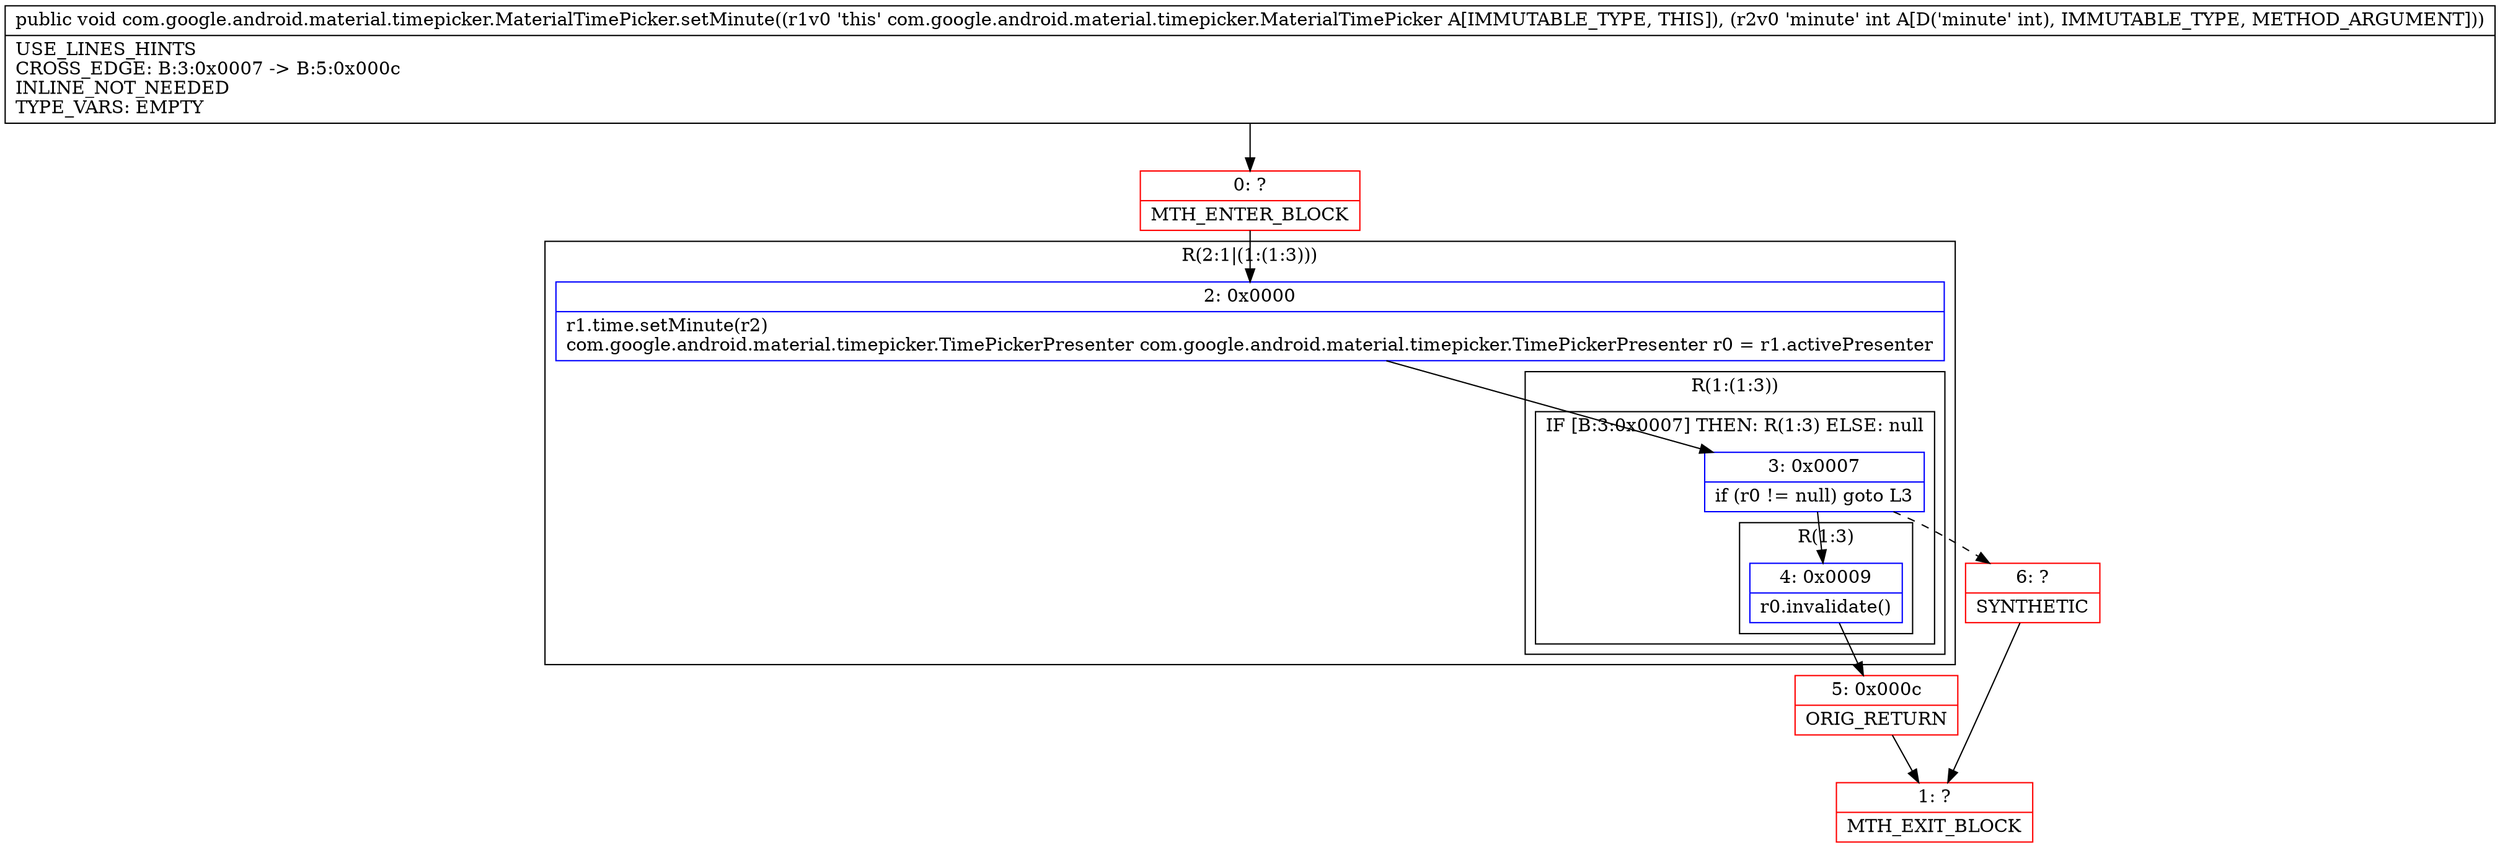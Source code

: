 digraph "CFG forcom.google.android.material.timepicker.MaterialTimePicker.setMinute(I)V" {
subgraph cluster_Region_1866704813 {
label = "R(2:1|(1:(1:3)))";
node [shape=record,color=blue];
Node_2 [shape=record,label="{2\:\ 0x0000|r1.time.setMinute(r2)\lcom.google.android.material.timepicker.TimePickerPresenter com.google.android.material.timepicker.TimePickerPresenter r0 = r1.activePresenter\l}"];
subgraph cluster_Region_1576601738 {
label = "R(1:(1:3))";
node [shape=record,color=blue];
subgraph cluster_IfRegion_1838999476 {
label = "IF [B:3:0x0007] THEN: R(1:3) ELSE: null";
node [shape=record,color=blue];
Node_3 [shape=record,label="{3\:\ 0x0007|if (r0 != null) goto L3\l}"];
subgraph cluster_Region_1807360134 {
label = "R(1:3)";
node [shape=record,color=blue];
Node_4 [shape=record,label="{4\:\ 0x0009|r0.invalidate()\l}"];
}
}
}
}
Node_0 [shape=record,color=red,label="{0\:\ ?|MTH_ENTER_BLOCK\l}"];
Node_5 [shape=record,color=red,label="{5\:\ 0x000c|ORIG_RETURN\l}"];
Node_1 [shape=record,color=red,label="{1\:\ ?|MTH_EXIT_BLOCK\l}"];
Node_6 [shape=record,color=red,label="{6\:\ ?|SYNTHETIC\l}"];
MethodNode[shape=record,label="{public void com.google.android.material.timepicker.MaterialTimePicker.setMinute((r1v0 'this' com.google.android.material.timepicker.MaterialTimePicker A[IMMUTABLE_TYPE, THIS]), (r2v0 'minute' int A[D('minute' int), IMMUTABLE_TYPE, METHOD_ARGUMENT]))  | USE_LINES_HINTS\lCROSS_EDGE: B:3:0x0007 \-\> B:5:0x000c\lINLINE_NOT_NEEDED\lTYPE_VARS: EMPTY\l}"];
MethodNode -> Node_0;Node_2 -> Node_3;
Node_3 -> Node_4;
Node_3 -> Node_6[style=dashed];
Node_4 -> Node_5;
Node_0 -> Node_2;
Node_5 -> Node_1;
Node_6 -> Node_1;
}

